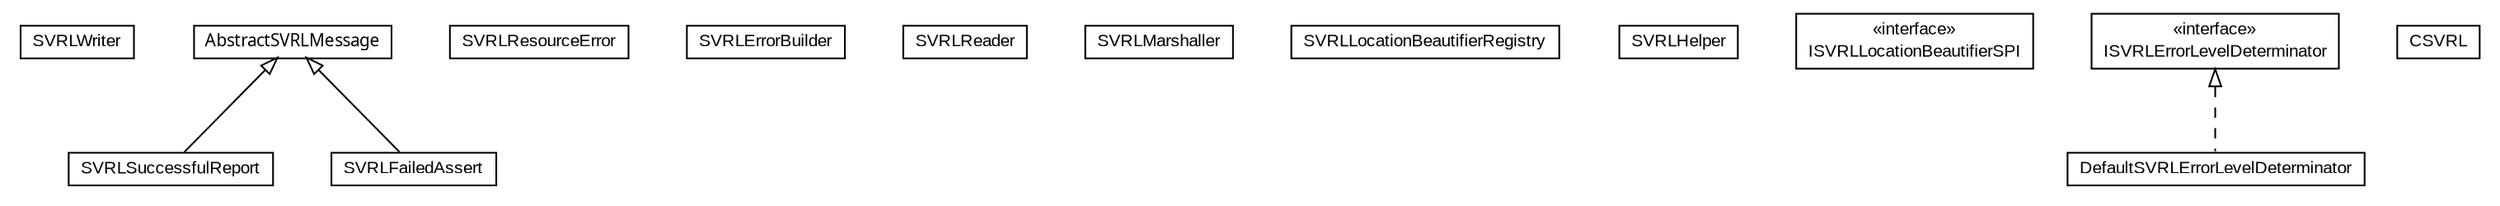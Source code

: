 #!/usr/local/bin/dot
#
# Class diagram 
# Generated by UMLGraph version 5.1 (http://www.umlgraph.org/)
#

digraph G {
	edge [fontname="arial",fontsize=10,labelfontname="arial",labelfontsize=10];
	node [fontname="arial",fontsize=10,shape=plaintext];
	nodesep=0.25;
	ranksep=0.5;
	// com.helger.schematron.svrl.SVRLWriter
	c2364 [label=<<table title="com.helger.schematron.svrl.SVRLWriter" border="0" cellborder="1" cellspacing="0" cellpadding="2" port="p" href="./SVRLWriter.html">
		<tr><td><table border="0" cellspacing="0" cellpadding="1">
<tr><td align="center" balign="center"> SVRLWriter </td></tr>
		</table></td></tr>
		</table>>, fontname="arial", fontcolor="black", fontsize=10.0];
	// com.helger.schematron.svrl.SVRLSuccessfulReport
	c2365 [label=<<table title="com.helger.schematron.svrl.SVRLSuccessfulReport" border="0" cellborder="1" cellspacing="0" cellpadding="2" port="p" href="./SVRLSuccessfulReport.html">
		<tr><td><table border="0" cellspacing="0" cellpadding="1">
<tr><td align="center" balign="center"> SVRLSuccessfulReport </td></tr>
		</table></td></tr>
		</table>>, fontname="arial", fontcolor="black", fontsize=10.0];
	// com.helger.schematron.svrl.SVRLResourceError
	c2366 [label=<<table title="com.helger.schematron.svrl.SVRLResourceError" border="0" cellborder="1" cellspacing="0" cellpadding="2" port="p" href="./SVRLResourceError.html">
		<tr><td><table border="0" cellspacing="0" cellpadding="1">
<tr><td align="center" balign="center"> SVRLResourceError </td></tr>
		</table></td></tr>
		</table>>, fontname="arial", fontcolor="black", fontsize=10.0];
	// com.helger.schematron.svrl.SVRLResourceError.SVRLErrorBuilder
	c2367 [label=<<table title="com.helger.schematron.svrl.SVRLResourceError.SVRLErrorBuilder" border="0" cellborder="1" cellspacing="0" cellpadding="2" port="p" href="./SVRLResourceError.SVRLErrorBuilder.html">
		<tr><td><table border="0" cellspacing="0" cellpadding="1">
<tr><td align="center" balign="center"> SVRLErrorBuilder </td></tr>
		</table></td></tr>
		</table>>, fontname="arial", fontcolor="black", fontsize=10.0];
	// com.helger.schematron.svrl.SVRLReader
	c2368 [label=<<table title="com.helger.schematron.svrl.SVRLReader" border="0" cellborder="1" cellspacing="0" cellpadding="2" port="p" href="./SVRLReader.html">
		<tr><td><table border="0" cellspacing="0" cellpadding="1">
<tr><td align="center" balign="center"> SVRLReader </td></tr>
		</table></td></tr>
		</table>>, fontname="arial", fontcolor="black", fontsize=10.0];
	// com.helger.schematron.svrl.SVRLMarshaller
	c2369 [label=<<table title="com.helger.schematron.svrl.SVRLMarshaller" border="0" cellborder="1" cellspacing="0" cellpadding="2" port="p" href="./SVRLMarshaller.html">
		<tr><td><table border="0" cellspacing="0" cellpadding="1">
<tr><td align="center" balign="center"> SVRLMarshaller </td></tr>
		</table></td></tr>
		</table>>, fontname="arial", fontcolor="black", fontsize=10.0];
	// com.helger.schematron.svrl.SVRLLocationBeautifierRegistry
	c2370 [label=<<table title="com.helger.schematron.svrl.SVRLLocationBeautifierRegistry" border="0" cellborder="1" cellspacing="0" cellpadding="2" port="p" href="./SVRLLocationBeautifierRegistry.html">
		<tr><td><table border="0" cellspacing="0" cellpadding="1">
<tr><td align="center" balign="center"> SVRLLocationBeautifierRegistry </td></tr>
		</table></td></tr>
		</table>>, fontname="arial", fontcolor="black", fontsize=10.0];
	// com.helger.schematron.svrl.SVRLHelper
	c2371 [label=<<table title="com.helger.schematron.svrl.SVRLHelper" border="0" cellborder="1" cellspacing="0" cellpadding="2" port="p" href="./SVRLHelper.html">
		<tr><td><table border="0" cellspacing="0" cellpadding="1">
<tr><td align="center" balign="center"> SVRLHelper </td></tr>
		</table></td></tr>
		</table>>, fontname="arial", fontcolor="black", fontsize=10.0];
	// com.helger.schematron.svrl.SVRLFailedAssert
	c2372 [label=<<table title="com.helger.schematron.svrl.SVRLFailedAssert" border="0" cellborder="1" cellspacing="0" cellpadding="2" port="p" href="./SVRLFailedAssert.html">
		<tr><td><table border="0" cellspacing="0" cellpadding="1">
<tr><td align="center" balign="center"> SVRLFailedAssert </td></tr>
		</table></td></tr>
		</table>>, fontname="arial", fontcolor="black", fontsize=10.0];
	// com.helger.schematron.svrl.ISVRLLocationBeautifierSPI
	c2373 [label=<<table title="com.helger.schematron.svrl.ISVRLLocationBeautifierSPI" border="0" cellborder="1" cellspacing="0" cellpadding="2" port="p" href="./ISVRLLocationBeautifierSPI.html">
		<tr><td><table border="0" cellspacing="0" cellpadding="1">
<tr><td align="center" balign="center"> &#171;interface&#187; </td></tr>
<tr><td align="center" balign="center"> ISVRLLocationBeautifierSPI </td></tr>
		</table></td></tr>
		</table>>, fontname="arial", fontcolor="black", fontsize=10.0];
	// com.helger.schematron.svrl.ISVRLErrorLevelDeterminator
	c2374 [label=<<table title="com.helger.schematron.svrl.ISVRLErrorLevelDeterminator" border="0" cellborder="1" cellspacing="0" cellpadding="2" port="p" href="./ISVRLErrorLevelDeterminator.html">
		<tr><td><table border="0" cellspacing="0" cellpadding="1">
<tr><td align="center" balign="center"> &#171;interface&#187; </td></tr>
<tr><td align="center" balign="center"> ISVRLErrorLevelDeterminator </td></tr>
		</table></td></tr>
		</table>>, fontname="arial", fontcolor="black", fontsize=10.0];
	// com.helger.schematron.svrl.DefaultSVRLErrorLevelDeterminator
	c2375 [label=<<table title="com.helger.schematron.svrl.DefaultSVRLErrorLevelDeterminator" border="0" cellborder="1" cellspacing="0" cellpadding="2" port="p" href="./DefaultSVRLErrorLevelDeterminator.html">
		<tr><td><table border="0" cellspacing="0" cellpadding="1">
<tr><td align="center" balign="center"> DefaultSVRLErrorLevelDeterminator </td></tr>
		</table></td></tr>
		</table>>, fontname="arial", fontcolor="black", fontsize=10.0];
	// com.helger.schematron.svrl.CSVRL
	c2376 [label=<<table title="com.helger.schematron.svrl.CSVRL" border="0" cellborder="1" cellspacing="0" cellpadding="2" port="p" href="./CSVRL.html">
		<tr><td><table border="0" cellspacing="0" cellpadding="1">
<tr><td align="center" balign="center"> CSVRL </td></tr>
		</table></td></tr>
		</table>>, fontname="arial", fontcolor="black", fontsize=10.0];
	// com.helger.schematron.svrl.AbstractSVRLMessage
	c2377 [label=<<table title="com.helger.schematron.svrl.AbstractSVRLMessage" border="0" cellborder="1" cellspacing="0" cellpadding="2" port="p" href="./AbstractSVRLMessage.html">
		<tr><td><table border="0" cellspacing="0" cellpadding="1">
<tr><td align="center" balign="center"><font face="ariali"> AbstractSVRLMessage </font></td></tr>
		</table></td></tr>
		</table>>, fontname="arial", fontcolor="black", fontsize=10.0];
	//com.helger.schematron.svrl.SVRLSuccessfulReport extends com.helger.schematron.svrl.AbstractSVRLMessage
	c2377:p -> c2365:p [dir=back,arrowtail=empty];
	//com.helger.schematron.svrl.SVRLFailedAssert extends com.helger.schematron.svrl.AbstractSVRLMessage
	c2377:p -> c2372:p [dir=back,arrowtail=empty];
	//com.helger.schematron.svrl.DefaultSVRLErrorLevelDeterminator implements com.helger.schematron.svrl.ISVRLErrorLevelDeterminator
	c2374:p -> c2375:p [dir=back,arrowtail=empty,style=dashed];
}

